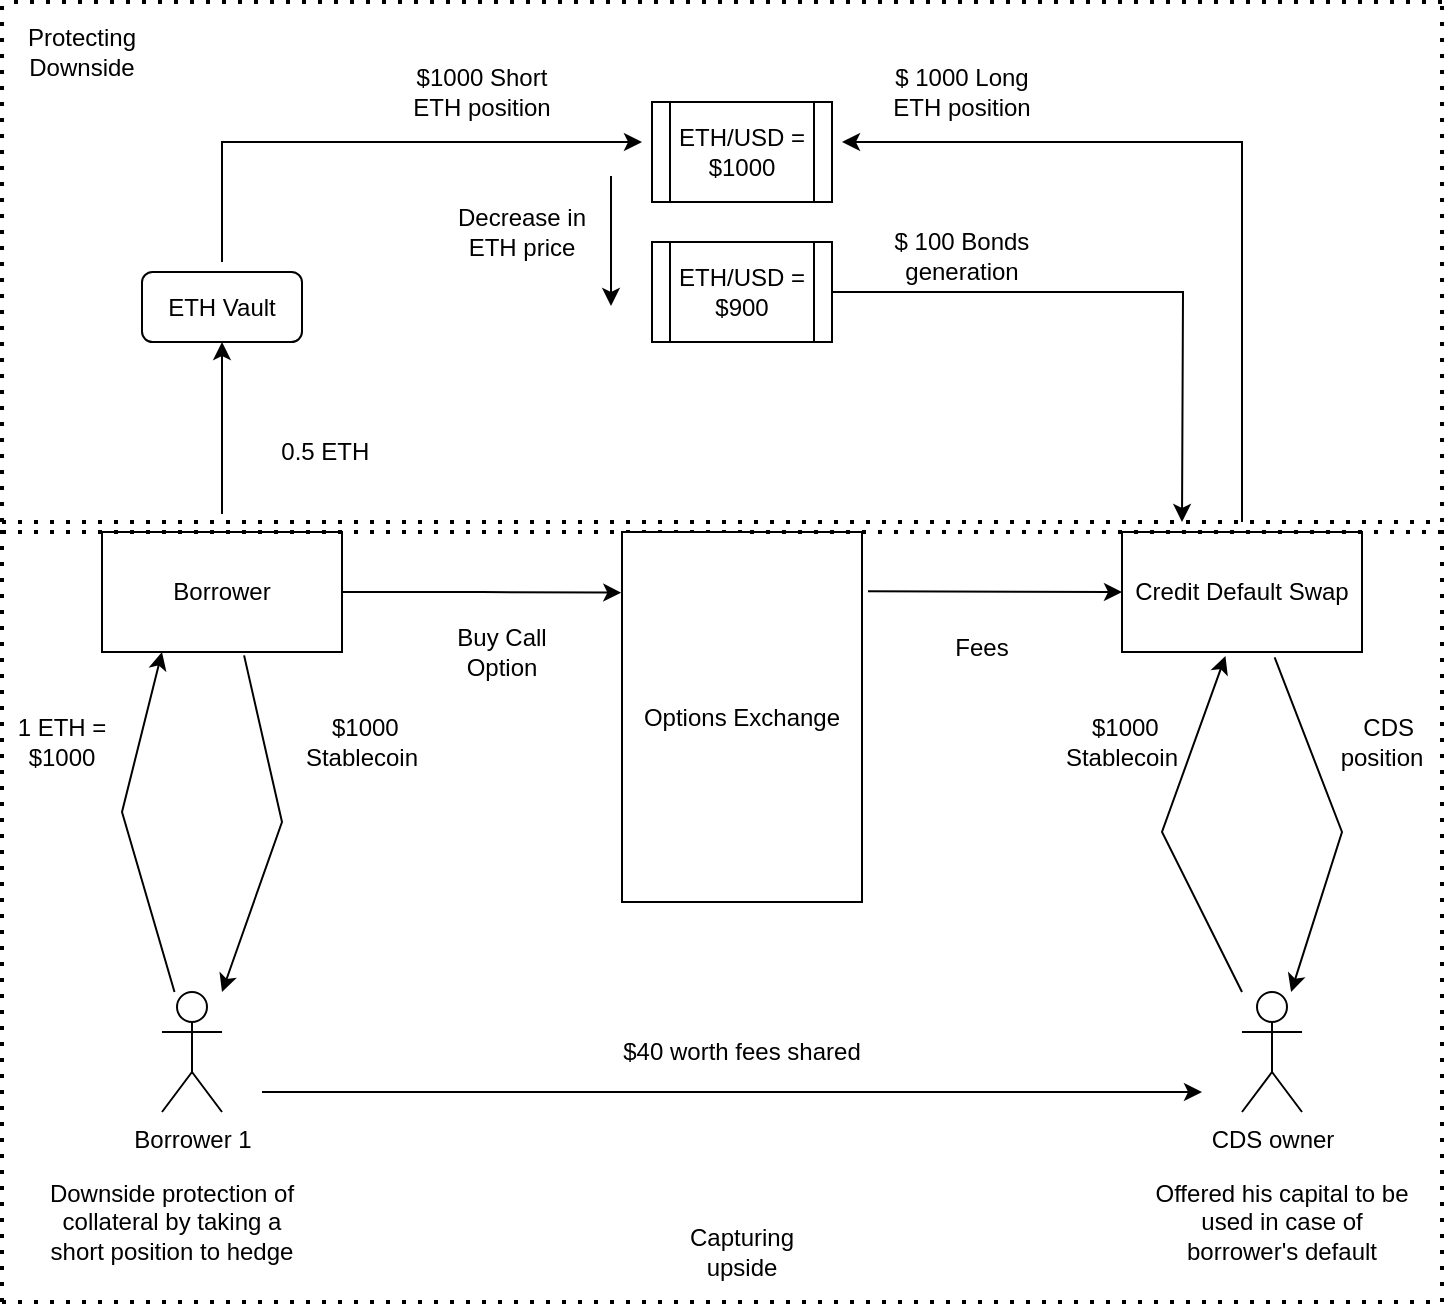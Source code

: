 <mxfile version="20.7.4" type="device"><diagram id="R2lEEEUBdFMjLlhIrx00" name="Page-1"><mxGraphModel dx="996" dy="627" grid="1" gridSize="10" guides="1" tooltips="1" connect="1" arrows="1" fold="1" page="1" pageScale="1" pageWidth="850" pageHeight="1100" math="0" shadow="0" extFonts="Permanent Marker^https://fonts.googleapis.com/css?family=Permanent+Marker"><root><mxCell id="0"/><mxCell id="1" parent="0"/><mxCell id="cBHzT-UeD-hWTUvAxMtk-9" style="edgeStyle=orthogonalEdgeStyle;rounded=0;orthogonalLoop=1;jettySize=auto;html=1;exitX=1;exitY=0.5;exitDx=0;exitDy=0;entryX=-0.003;entryY=0.164;entryDx=0;entryDy=0;entryPerimeter=0;" edge="1" parent="1" source="gQwC3RApJE34WUHHUnFw-1" target="gQwC3RApJE34WUHHUnFw-2"><mxGeometry relative="1" as="geometry"/></mxCell><mxCell id="gQwC3RApJE34WUHHUnFw-1" value="Borrower" style="rounded=0;whiteSpace=wrap;html=1;" parent="1" vertex="1"><mxGeometry x="70" y="295" width="120" height="60" as="geometry"/></mxCell><mxCell id="gQwC3RApJE34WUHHUnFw-4" value="Credit Default Swap" style="rounded=0;whiteSpace=wrap;html=1;" parent="1" vertex="1"><mxGeometry x="580" y="295" width="120" height="60" as="geometry"/></mxCell><mxCell id="gQwC3RApJE34WUHHUnFw-5" value="Borrower 1" style="shape=umlActor;verticalLabelPosition=bottom;verticalAlign=top;html=1;outlineConnect=0;" parent="1" vertex="1"><mxGeometry x="100" y="525" width="30" height="60" as="geometry"/></mxCell><mxCell id="gQwC3RApJE34WUHHUnFw-6" value="" style="endArrow=classic;html=1;rounded=0;entryX=0.25;entryY=1;entryDx=0;entryDy=0;" parent="1" source="gQwC3RApJE34WUHHUnFw-5" target="gQwC3RApJE34WUHHUnFw-1" edge="1"><mxGeometry width="50" height="50" relative="1" as="geometry"><mxPoint x="350" y="465" as="sourcePoint"/><mxPoint x="90" y="365" as="targetPoint"/><Array as="points"><mxPoint x="80" y="435"/></Array></mxGeometry></mxCell><mxCell id="gQwC3RApJE34WUHHUnFw-9" value="" style="endArrow=classic;html=1;rounded=0;exitX=0.592;exitY=1.028;exitDx=0;exitDy=0;exitPerimeter=0;" parent="1" source="gQwC3RApJE34WUHHUnFw-1" edge="1"><mxGeometry width="50" height="50" relative="1" as="geometry"><mxPoint x="350" y="465" as="sourcePoint"/><mxPoint x="130" y="525" as="targetPoint"/><Array as="points"><mxPoint x="160" y="440"/></Array></mxGeometry></mxCell><mxCell id="gQwC3RApJE34WUHHUnFw-12" value="1 ETH = $1000" style="text;html=1;strokeColor=none;fillColor=none;align=center;verticalAlign=middle;whiteSpace=wrap;rounded=0;" parent="1" vertex="1"><mxGeometry x="20" y="385" width="60" height="30" as="geometry"/></mxCell><mxCell id="gQwC3RApJE34WUHHUnFw-13" value="&amp;nbsp;$1000 Stablecoin" style="text;html=1;strokeColor=none;fillColor=none;align=center;verticalAlign=middle;whiteSpace=wrap;rounded=0;" parent="1" vertex="1"><mxGeometry x="170" y="385" width="60" height="30" as="geometry"/></mxCell><mxCell id="gQwC3RApJE34WUHHUnFw-17" value="Downside protection of collateral by taking a short position to hedge" style="text;html=1;strokeColor=none;fillColor=none;align=center;verticalAlign=middle;whiteSpace=wrap;rounded=0;" parent="1" vertex="1"><mxGeometry x="40" y="625" width="130" height="30" as="geometry"/></mxCell><mxCell id="gQwC3RApJE34WUHHUnFw-19" value="Buy Call Option" style="text;html=1;strokeColor=none;fillColor=none;align=center;verticalAlign=middle;whiteSpace=wrap;rounded=0;" parent="1" vertex="1"><mxGeometry x="240" y="340" width="60" height="30" as="geometry"/></mxCell><mxCell id="gQwC3RApJE34WUHHUnFw-20" value="" style="endArrow=classic;html=1;rounded=0;entryX=0.431;entryY=1.033;entryDx=0;entryDy=0;entryPerimeter=0;" parent="1" source="gQwC3RApJE34WUHHUnFw-22" target="gQwC3RApJE34WUHHUnFw-4" edge="1"><mxGeometry width="50" height="50" relative="1" as="geometry"><mxPoint x="630" y="565" as="sourcePoint"/><mxPoint x="630" y="365" as="targetPoint"/><Array as="points"><mxPoint x="600" y="445"/></Array></mxGeometry></mxCell><mxCell id="gQwC3RApJE34WUHHUnFw-21" value="" style="endArrow=classic;html=1;rounded=0;exitX=0.636;exitY=1.044;exitDx=0;exitDy=0;exitPerimeter=0;" parent="1" source="gQwC3RApJE34WUHHUnFw-4" target="gQwC3RApJE34WUHHUnFw-22" edge="1"><mxGeometry width="50" height="50" relative="1" as="geometry"><mxPoint x="660" y="365" as="sourcePoint"/><mxPoint x="680" y="565" as="targetPoint"/><Array as="points"><mxPoint x="690" y="445"/></Array></mxGeometry></mxCell><mxCell id="gQwC3RApJE34WUHHUnFw-22" value="CDS owner" style="shape=umlActor;verticalLabelPosition=bottom;verticalAlign=top;html=1;outlineConnect=0;" parent="1" vertex="1"><mxGeometry x="640" y="525" width="30" height="60" as="geometry"/></mxCell><mxCell id="gQwC3RApJE34WUHHUnFw-26" value="Fees" style="text;html=1;strokeColor=none;fillColor=none;align=center;verticalAlign=middle;whiteSpace=wrap;rounded=0;" parent="1" vertex="1"><mxGeometry x="480" y="335" width="60" height="35" as="geometry"/></mxCell><mxCell id="gQwC3RApJE34WUHHUnFw-28" value="" style="endArrow=classic;html=1;rounded=0;" parent="1" edge="1"><mxGeometry width="50" height="50" relative="1" as="geometry"><mxPoint x="150" y="575" as="sourcePoint"/><mxPoint x="620" y="575" as="targetPoint"/><Array as="points"><mxPoint x="370" y="575"/></Array></mxGeometry></mxCell><mxCell id="gQwC3RApJE34WUHHUnFw-29" value="$40 worth fees shared" style="text;html=1;strokeColor=none;fillColor=none;align=center;verticalAlign=middle;whiteSpace=wrap;rounded=0;" parent="1" vertex="1"><mxGeometry x="290" y="540" width="200" height="30" as="geometry"/></mxCell><mxCell id="gQwC3RApJE34WUHHUnFw-30" value="&amp;nbsp;$1000 Stablecoin" style="text;html=1;strokeColor=none;fillColor=none;align=center;verticalAlign=middle;whiteSpace=wrap;rounded=0;" parent="1" vertex="1"><mxGeometry x="550" y="385" width="60" height="30" as="geometry"/></mxCell><mxCell id="gQwC3RApJE34WUHHUnFw-31" value="&amp;nbsp; CDS position" style="text;html=1;strokeColor=none;fillColor=none;align=center;verticalAlign=middle;whiteSpace=wrap;rounded=0;" parent="1" vertex="1"><mxGeometry x="680" y="385" width="60" height="30" as="geometry"/></mxCell><mxCell id="gQwC3RApJE34WUHHUnFw-32" value="Offered his capital to be used in case of borrower's default" style="text;html=1;strokeColor=none;fillColor=none;align=center;verticalAlign=middle;whiteSpace=wrap;rounded=0;" parent="1" vertex="1"><mxGeometry x="590" y="625" width="140" height="30" as="geometry"/></mxCell><mxCell id="gQwC3RApJE34WUHHUnFw-34" value="" style="endArrow=classic;html=1;rounded=0;" parent="1" edge="1"><mxGeometry width="50" height="50" relative="1" as="geometry"><mxPoint x="130" y="286" as="sourcePoint"/><mxPoint x="130" y="200" as="targetPoint"/></mxGeometry></mxCell><mxCell id="gQwC3RApJE34WUHHUnFw-39" value="ETH Vault" style="rounded=1;whiteSpace=wrap;html=1;" parent="1" vertex="1"><mxGeometry x="90" y="165" width="80" height="35" as="geometry"/></mxCell><mxCell id="gQwC3RApJE34WUHHUnFw-40" value="&amp;nbsp;0.5 ETH" style="text;html=1;strokeColor=none;fillColor=none;align=center;verticalAlign=middle;whiteSpace=wrap;rounded=0;" parent="1" vertex="1"><mxGeometry x="150" y="240" width="60" height="30" as="geometry"/></mxCell><mxCell id="gQwC3RApJE34WUHHUnFw-41" value="ETH/USD = $1000" style="shape=process;whiteSpace=wrap;html=1;backgroundOutline=1;" parent="1" vertex="1"><mxGeometry x="345" y="80" width="90" height="50" as="geometry"/></mxCell><mxCell id="gQwC3RApJE34WUHHUnFw-42" value="" style="endArrow=classic;html=1;rounded=0;" parent="1" edge="1"><mxGeometry width="50" height="50" relative="1" as="geometry"><mxPoint x="130" y="160" as="sourcePoint"/><mxPoint x="340" y="100" as="targetPoint"/><Array as="points"><mxPoint x="130" y="100"/></Array></mxGeometry></mxCell><mxCell id="gQwC3RApJE34WUHHUnFw-44" value="$1000 Short ETH position" style="text;html=1;strokeColor=none;fillColor=none;align=center;verticalAlign=middle;whiteSpace=wrap;rounded=0;" parent="1" vertex="1"><mxGeometry x="220" y="60" width="80" height="30" as="geometry"/></mxCell><mxCell id="gQwC3RApJE34WUHHUnFw-45" value="" style="endArrow=classic;html=1;rounded=0;" parent="1" edge="1"><mxGeometry width="50" height="50" relative="1" as="geometry"><mxPoint x="640" y="290" as="sourcePoint"/><mxPoint x="440" y="100" as="targetPoint"/><Array as="points"><mxPoint x="640" y="100"/></Array></mxGeometry></mxCell><mxCell id="gQwC3RApJE34WUHHUnFw-46" value="$ 1000 Long &lt;br&gt;ETH position" style="text;html=1;strokeColor=none;fillColor=none;align=center;verticalAlign=middle;whiteSpace=wrap;rounded=0;" parent="1" vertex="1"><mxGeometry x="450" y="60" width="100" height="30" as="geometry"/></mxCell><mxCell id="gQwC3RApJE34WUHHUnFw-48" value="" style="endArrow=none;dashed=1;html=1;dashPattern=1 3;strokeWidth=2;rounded=0;" parent="1" edge="1"><mxGeometry width="50" height="50" relative="1" as="geometry"><mxPoint x="20" y="290" as="sourcePoint"/><mxPoint x="740" y="290" as="targetPoint"/></mxGeometry></mxCell><mxCell id="gQwC3RApJE34WUHHUnFw-50" value="" style="endArrow=none;dashed=1;html=1;dashPattern=1 3;strokeWidth=2;rounded=0;" parent="1" edge="1"><mxGeometry width="50" height="50" relative="1" as="geometry"><mxPoint x="740" y="30" as="sourcePoint"/><mxPoint x="20" y="30" as="targetPoint"/></mxGeometry></mxCell><mxCell id="gQwC3RApJE34WUHHUnFw-51" value="" style="endArrow=none;dashed=1;html=1;dashPattern=1 3;strokeWidth=2;rounded=0;" parent="1" edge="1"><mxGeometry width="50" height="50" relative="1" as="geometry"><mxPoint x="20" y="290" as="sourcePoint"/><mxPoint x="20" y="30" as="targetPoint"/><Array as="points"><mxPoint x="20" y="160"/></Array></mxGeometry></mxCell><mxCell id="gQwC3RApJE34WUHHUnFw-52" value="" style="endArrow=none;dashed=1;html=1;dashPattern=1 3;strokeWidth=2;rounded=0;" parent="1" edge="1"><mxGeometry width="50" height="50" relative="1" as="geometry"><mxPoint x="740" y="290" as="sourcePoint"/><mxPoint x="740" y="30" as="targetPoint"/><Array as="points"><mxPoint x="740" y="160"/></Array></mxGeometry></mxCell><mxCell id="gQwC3RApJE34WUHHUnFw-53" value="Protecting Downside" style="text;html=1;strokeColor=none;fillColor=none;align=center;verticalAlign=middle;whiteSpace=wrap;rounded=0;" parent="1" vertex="1"><mxGeometry x="30" y="40" width="60" height="30" as="geometry"/></mxCell><mxCell id="gQwC3RApJE34WUHHUnFw-54" value="" style="endArrow=none;dashed=1;html=1;dashPattern=1 3;strokeWidth=2;rounded=0;" parent="1" edge="1"><mxGeometry width="50" height="50" relative="1" as="geometry"><mxPoint x="20" y="680" as="sourcePoint"/><mxPoint x="740" y="680" as="targetPoint"/><Array as="points"/></mxGeometry></mxCell><mxCell id="gQwC3RApJE34WUHHUnFw-56" value="" style="endArrow=none;dashed=1;html=1;dashPattern=1 3;strokeWidth=2;rounded=0;startArrow=none;exitX=0.5;exitY=0;exitDx=0;exitDy=0;" parent="1" edge="1" source="gQwC3RApJE34WUHHUnFw-2"><mxGeometry width="50" height="50" relative="1" as="geometry"><mxPoint x="740" y="295" as="sourcePoint"/><mxPoint x="20" y="295" as="targetPoint"/><Array as="points"/></mxGeometry></mxCell><mxCell id="gQwC3RApJE34WUHHUnFw-57" value="" style="endArrow=none;dashed=1;html=1;dashPattern=1 3;strokeWidth=2;rounded=0;" parent="1" edge="1"><mxGeometry width="50" height="50" relative="1" as="geometry"><mxPoint x="20" y="680" as="sourcePoint"/><mxPoint x="20" y="290" as="targetPoint"/><Array as="points"><mxPoint x="20" y="470"/></Array></mxGeometry></mxCell><mxCell id="gQwC3RApJE34WUHHUnFw-58" value="" style="endArrow=none;dashed=1;html=1;dashPattern=1 3;strokeWidth=2;rounded=0;" parent="1" edge="1"><mxGeometry width="50" height="50" relative="1" as="geometry"><mxPoint x="740" y="680" as="sourcePoint"/><mxPoint x="740" y="290" as="targetPoint"/><Array as="points"><mxPoint x="740" y="540"/></Array></mxGeometry></mxCell><mxCell id="gQwC3RApJE34WUHHUnFw-61" value="Capturing upside" style="text;html=1;strokeColor=none;fillColor=none;align=center;verticalAlign=middle;whiteSpace=wrap;rounded=0;" parent="1" vertex="1"><mxGeometry x="360" y="640" width="60" height="30" as="geometry"/></mxCell><mxCell id="cBHzT-UeD-hWTUvAxMtk-3" style="edgeStyle=orthogonalEdgeStyle;rounded=0;orthogonalLoop=1;jettySize=auto;html=1;exitX=1;exitY=0.5;exitDx=0;exitDy=0;" edge="1" parent="1" source="cBHzT-UeD-hWTUvAxMtk-2"><mxGeometry relative="1" as="geometry"><mxPoint x="610" y="290" as="targetPoint"/></mxGeometry></mxCell><mxCell id="cBHzT-UeD-hWTUvAxMtk-2" value="ETH/USD = $900" style="shape=process;whiteSpace=wrap;html=1;backgroundOutline=1;" vertex="1" parent="1"><mxGeometry x="345" y="150" width="90" height="50" as="geometry"/></mxCell><mxCell id="cBHzT-UeD-hWTUvAxMtk-4" value="&lt;br&gt;$ 100 Bonds generation&lt;br&gt;" style="text;html=1;strokeColor=none;fillColor=none;align=center;verticalAlign=middle;whiteSpace=wrap;rounded=0;" vertex="1" parent="1"><mxGeometry x="450" y="135" width="100" height="30" as="geometry"/></mxCell><mxCell id="gQwC3RApJE34WUHHUnFw-2" value="Options Exchange" style="rounded=0;whiteSpace=wrap;html=1;" parent="1" vertex="1"><mxGeometry x="330" y="295" width="120" height="185" as="geometry"/></mxCell><mxCell id="cBHzT-UeD-hWTUvAxMtk-7" value="" style="endArrow=none;dashed=1;html=1;dashPattern=1 3;strokeWidth=2;rounded=0;" edge="1" parent="1" target="gQwC3RApJE34WUHHUnFw-2"><mxGeometry width="50" height="50" relative="1" as="geometry"><mxPoint x="740" y="295" as="sourcePoint"/><mxPoint x="20" y="295" as="targetPoint"/><Array as="points"><mxPoint x="390" y="295"/></Array></mxGeometry></mxCell><mxCell id="cBHzT-UeD-hWTUvAxMtk-10" value="" style="edgeStyle=none;orthogonalLoop=1;jettySize=auto;html=1;rounded=0;entryX=0;entryY=0.5;entryDx=0;entryDy=0;exitX=1.025;exitY=0.16;exitDx=0;exitDy=0;exitPerimeter=0;" edge="1" parent="1" source="gQwC3RApJE34WUHHUnFw-2" target="gQwC3RApJE34WUHHUnFw-4"><mxGeometry width="100" relative="1" as="geometry"><mxPoint x="450" y="330" as="sourcePoint"/><mxPoint x="550" y="330" as="targetPoint"/><Array as="points"/></mxGeometry></mxCell><mxCell id="cBHzT-UeD-hWTUvAxMtk-14" value="" style="endArrow=classic;html=1;rounded=0;" edge="1" parent="1"><mxGeometry width="50" height="50" relative="1" as="geometry"><mxPoint x="324.5" y="117" as="sourcePoint"/><mxPoint x="324.5" y="182" as="targetPoint"/></mxGeometry></mxCell><mxCell id="cBHzT-UeD-hWTUvAxMtk-15" value="Decrease in ETH price" style="text;html=1;strokeColor=none;fillColor=none;align=center;verticalAlign=middle;whiteSpace=wrap;rounded=0;" vertex="1" parent="1"><mxGeometry x="240" y="130" width="80" height="30" as="geometry"/></mxCell></root></mxGraphModel></diagram></mxfile>